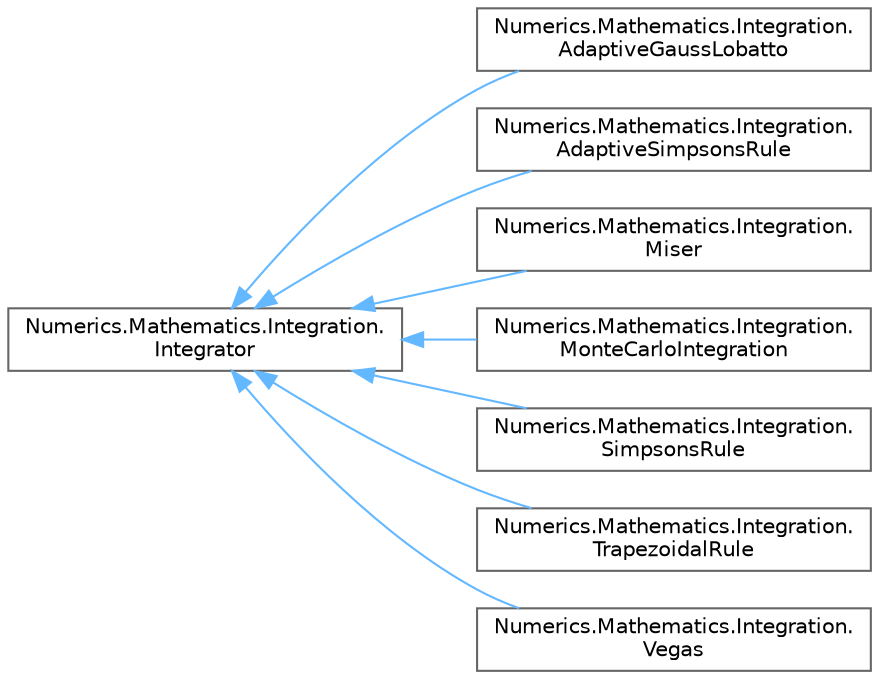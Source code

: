 digraph "Graphical Class Hierarchy"
{
 // LATEX_PDF_SIZE
  bgcolor="transparent";
  edge [fontname=Helvetica,fontsize=10,labelfontname=Helvetica,labelfontsize=10];
  node [fontname=Helvetica,fontsize=10,shape=box,height=0.2,width=0.4];
  rankdir="LR";
  Node0 [id="Node000000",label="Numerics.Mathematics.Integration.\lIntegrator",height=0.2,width=0.4,color="grey40", fillcolor="white", style="filled",URL="$class_numerics_1_1_mathematics_1_1_integration_1_1_integrator.html",tooltip="A base class for all integration methods."];
  Node0 -> Node1 [id="edge180_Node000000_Node000001",dir="back",color="steelblue1",style="solid",tooltip=" "];
  Node1 [id="Node000001",label="Numerics.Mathematics.Integration.\lAdaptiveGaussLobatto",height=0.2,width=0.4,color="grey40", fillcolor="white", style="filled",URL="$class_numerics_1_1_mathematics_1_1_integration_1_1_adaptive_gauss_lobatto.html",tooltip="A class that performs adaptive integration by the Gauss-Lobatto method with a Kronrod extension."];
  Node0 -> Node2 [id="edge181_Node000000_Node000002",dir="back",color="steelblue1",style="solid",tooltip=" "];
  Node2 [id="Node000002",label="Numerics.Mathematics.Integration.\lAdaptiveSimpsonsRule",height=0.2,width=0.4,color="grey40", fillcolor="white", style="filled",URL="$class_numerics_1_1_mathematics_1_1_integration_1_1_adaptive_simpsons_rule.html",tooltip="A class that performs adaptive Simpson's integration."];
  Node0 -> Node3 [id="edge182_Node000000_Node000003",dir="back",color="steelblue1",style="solid",tooltip=" "];
  Node3 [id="Node000003",label="Numerics.Mathematics.Integration.\lMiser",height=0.2,width=0.4,color="grey40", fillcolor="white", style="filled",URL="$class_numerics_1_1_mathematics_1_1_integration_1_1_miser.html",tooltip="A class for Miser, the recursive stratified sampling algorithm for multidimensional integration."];
  Node0 -> Node4 [id="edge183_Node000000_Node000004",dir="back",color="steelblue1",style="solid",tooltip=" "];
  Node4 [id="Node000004",label="Numerics.Mathematics.Integration.\lMonteCarloIntegration",height=0.2,width=0.4,color="grey40", fillcolor="white", style="filled",URL="$class_numerics_1_1_mathematics_1_1_integration_1_1_monte_carlo_integration.html",tooltip="A class for Monte Carlo integration for multidimensional integration."];
  Node0 -> Node5 [id="edge184_Node000000_Node000005",dir="back",color="steelblue1",style="solid",tooltip=" "];
  Node5 [id="Node000005",label="Numerics.Mathematics.Integration.\lSimpsonsRule",height=0.2,width=0.4,color="grey40", fillcolor="white", style="filled",URL="$class_numerics_1_1_mathematics_1_1_integration_1_1_simpsons_rule.html",tooltip="A class for Simpson's rule integration. Integration steps are refined until convergence."];
  Node0 -> Node6 [id="edge185_Node000000_Node000006",dir="back",color="steelblue1",style="solid",tooltip=" "];
  Node6 [id="Node000006",label="Numerics.Mathematics.Integration.\lTrapezoidalRule",height=0.2,width=0.4,color="grey40", fillcolor="white", style="filled",URL="$class_numerics_1_1_mathematics_1_1_integration_1_1_trapezoidal_rule.html",tooltip="A class for Trapezoidal rule integration. Integration steps are refined until convergence."];
  Node0 -> Node7 [id="edge186_Node000000_Node000007",dir="back",color="steelblue1",style="solid",tooltip=" "];
  Node7 [id="Node000007",label="Numerics.Mathematics.Integration.\lVegas",height=0.2,width=0.4,color="grey40", fillcolor="white", style="filled",URL="$class_numerics_1_1_mathematics_1_1_integration_1_1_vegas.html",tooltip="A class for adaptive Monte Carlo integration for multidimensional integration."];
}
